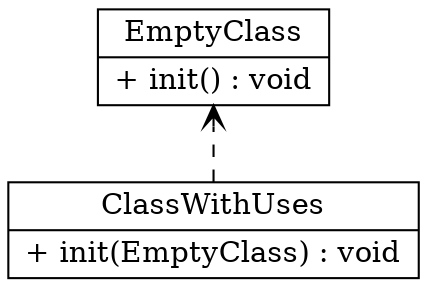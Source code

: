 digraph model{
rankdir = BT;
ClassWithUses [
shape="record",
label = "{ClassWithUses| + init(EmptyClass) : void\l}"
];

EmptyClass [
shape="record",
label = "{EmptyClass| + init() : void\l}"
];

//writing relations between classes now
ClassWithUses -> EmptyClass [arrowhead = "vee", style = "dashed"];
}